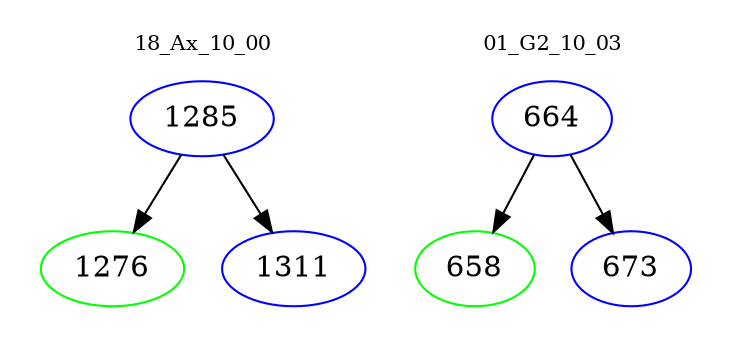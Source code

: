digraph{
subgraph cluster_0 {
color = white
label = "18_Ax_10_00";
fontsize=10;
T0_1285 [label="1285", color="blue"]
T0_1285 -> T0_1276 [color="black"]
T0_1276 [label="1276", color="green"]
T0_1285 -> T0_1311 [color="black"]
T0_1311 [label="1311", color="blue"]
}
subgraph cluster_1 {
color = white
label = "01_G2_10_03";
fontsize=10;
T1_664 [label="664", color="blue"]
T1_664 -> T1_658 [color="black"]
T1_658 [label="658", color="green"]
T1_664 -> T1_673 [color="black"]
T1_673 [label="673", color="blue"]
}
}
